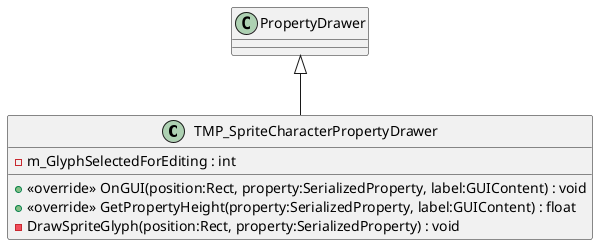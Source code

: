 @startuml
class TMP_SpriteCharacterPropertyDrawer {
    - m_GlyphSelectedForEditing : int
    + <<override>> OnGUI(position:Rect, property:SerializedProperty, label:GUIContent) : void
    + <<override>> GetPropertyHeight(property:SerializedProperty, label:GUIContent) : float
    - DrawSpriteGlyph(position:Rect, property:SerializedProperty) : void
}
PropertyDrawer <|-- TMP_SpriteCharacterPropertyDrawer
@enduml
